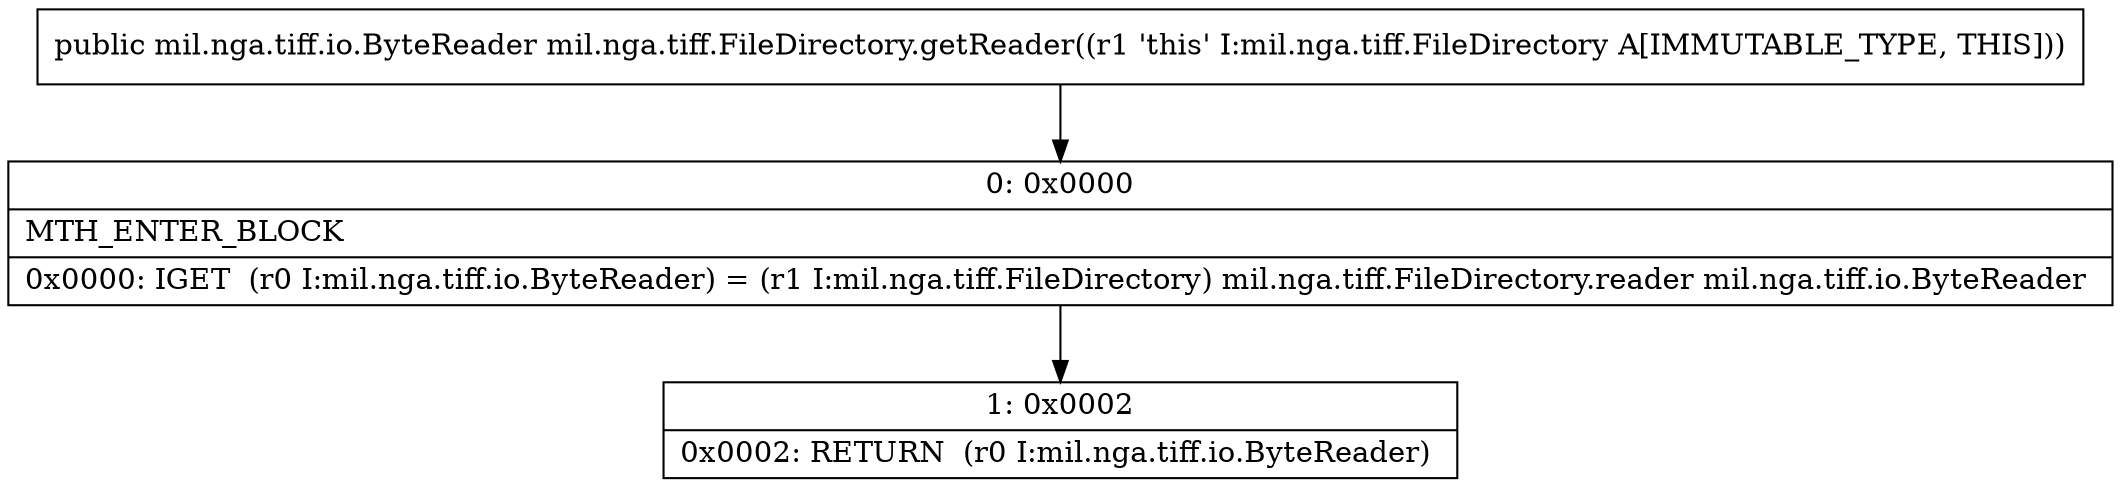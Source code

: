digraph "CFG formil.nga.tiff.FileDirectory.getReader()Lmil\/nga\/tiff\/io\/ByteReader;" {
Node_0 [shape=record,label="{0\:\ 0x0000|MTH_ENTER_BLOCK\l|0x0000: IGET  (r0 I:mil.nga.tiff.io.ByteReader) = (r1 I:mil.nga.tiff.FileDirectory) mil.nga.tiff.FileDirectory.reader mil.nga.tiff.io.ByteReader \l}"];
Node_1 [shape=record,label="{1\:\ 0x0002|0x0002: RETURN  (r0 I:mil.nga.tiff.io.ByteReader) \l}"];
MethodNode[shape=record,label="{public mil.nga.tiff.io.ByteReader mil.nga.tiff.FileDirectory.getReader((r1 'this' I:mil.nga.tiff.FileDirectory A[IMMUTABLE_TYPE, THIS])) }"];
MethodNode -> Node_0;
Node_0 -> Node_1;
}

